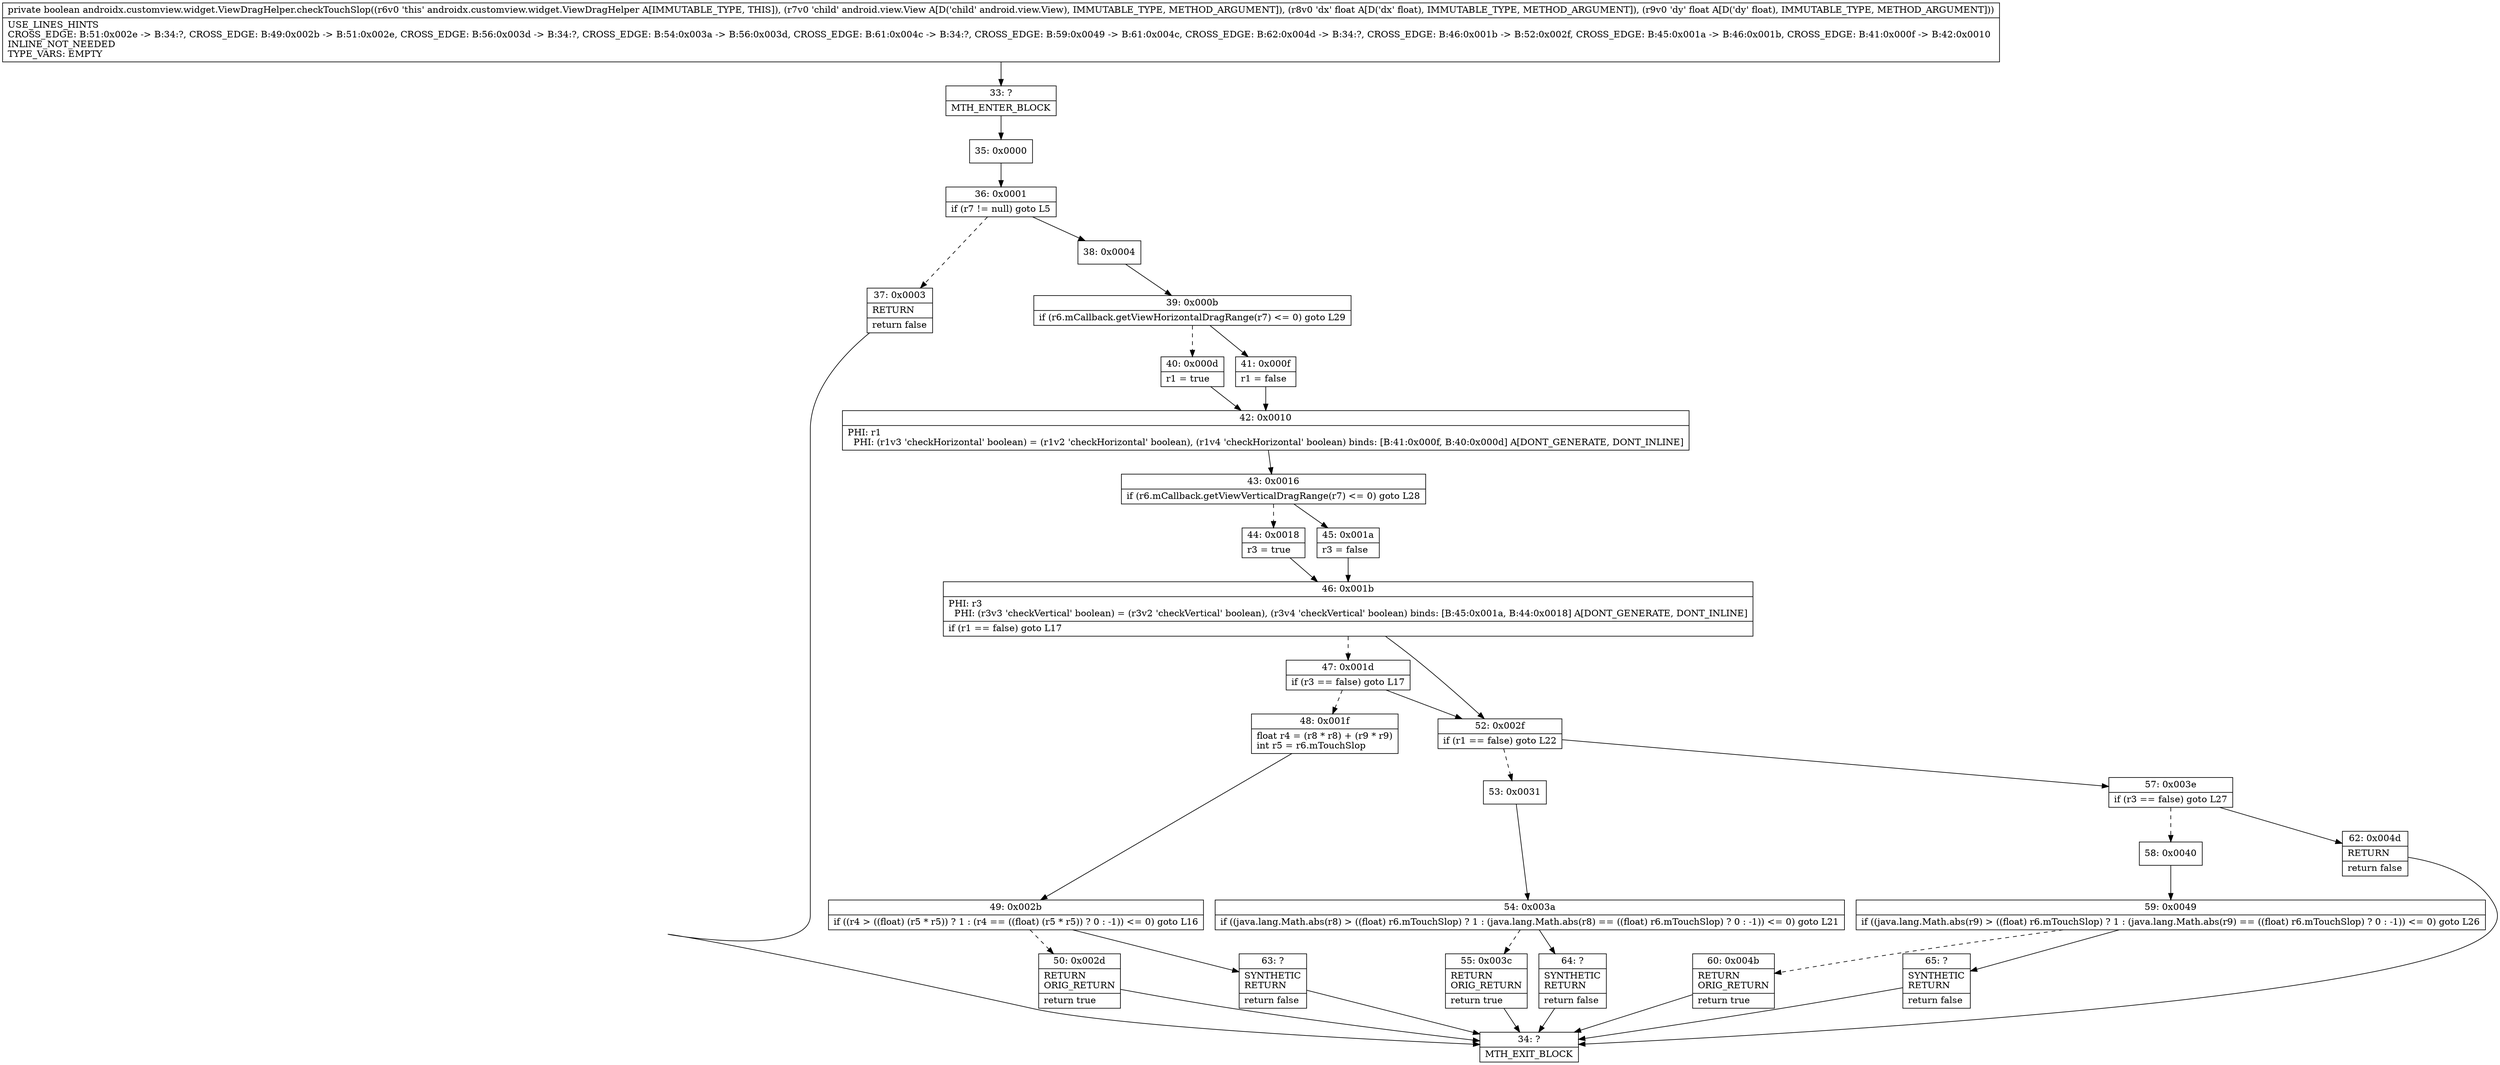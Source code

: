 digraph "CFG forandroidx.customview.widget.ViewDragHelper.checkTouchSlop(Landroid\/view\/View;FF)Z" {
Node_33 [shape=record,label="{33\:\ ?|MTH_ENTER_BLOCK\l}"];
Node_35 [shape=record,label="{35\:\ 0x0000}"];
Node_36 [shape=record,label="{36\:\ 0x0001|if (r7 != null) goto L5\l}"];
Node_37 [shape=record,label="{37\:\ 0x0003|RETURN\l|return false\l}"];
Node_34 [shape=record,label="{34\:\ ?|MTH_EXIT_BLOCK\l}"];
Node_38 [shape=record,label="{38\:\ 0x0004}"];
Node_39 [shape=record,label="{39\:\ 0x000b|if (r6.mCallback.getViewHorizontalDragRange(r7) \<= 0) goto L29\l}"];
Node_40 [shape=record,label="{40\:\ 0x000d|r1 = true\l}"];
Node_42 [shape=record,label="{42\:\ 0x0010|PHI: r1 \l  PHI: (r1v3 'checkHorizontal' boolean) = (r1v2 'checkHorizontal' boolean), (r1v4 'checkHorizontal' boolean) binds: [B:41:0x000f, B:40:0x000d] A[DONT_GENERATE, DONT_INLINE]\l}"];
Node_43 [shape=record,label="{43\:\ 0x0016|if (r6.mCallback.getViewVerticalDragRange(r7) \<= 0) goto L28\l}"];
Node_44 [shape=record,label="{44\:\ 0x0018|r3 = true\l}"];
Node_46 [shape=record,label="{46\:\ 0x001b|PHI: r3 \l  PHI: (r3v3 'checkVertical' boolean) = (r3v2 'checkVertical' boolean), (r3v4 'checkVertical' boolean) binds: [B:45:0x001a, B:44:0x0018] A[DONT_GENERATE, DONT_INLINE]\l|if (r1 == false) goto L17\l}"];
Node_47 [shape=record,label="{47\:\ 0x001d|if (r3 == false) goto L17\l}"];
Node_48 [shape=record,label="{48\:\ 0x001f|float r4 = (r8 * r8) + (r9 * r9)\lint r5 = r6.mTouchSlop\l}"];
Node_49 [shape=record,label="{49\:\ 0x002b|if ((r4 \> ((float) (r5 * r5)) ? 1 : (r4 == ((float) (r5 * r5)) ? 0 : \-1)) \<= 0) goto L16\l}"];
Node_50 [shape=record,label="{50\:\ 0x002d|RETURN\lORIG_RETURN\l|return true\l}"];
Node_63 [shape=record,label="{63\:\ ?|SYNTHETIC\lRETURN\l|return false\l}"];
Node_52 [shape=record,label="{52\:\ 0x002f|if (r1 == false) goto L22\l}"];
Node_53 [shape=record,label="{53\:\ 0x0031}"];
Node_54 [shape=record,label="{54\:\ 0x003a|if ((java.lang.Math.abs(r8) \> ((float) r6.mTouchSlop) ? 1 : (java.lang.Math.abs(r8) == ((float) r6.mTouchSlop) ? 0 : \-1)) \<= 0) goto L21\l}"];
Node_55 [shape=record,label="{55\:\ 0x003c|RETURN\lORIG_RETURN\l|return true\l}"];
Node_64 [shape=record,label="{64\:\ ?|SYNTHETIC\lRETURN\l|return false\l}"];
Node_57 [shape=record,label="{57\:\ 0x003e|if (r3 == false) goto L27\l}"];
Node_58 [shape=record,label="{58\:\ 0x0040}"];
Node_59 [shape=record,label="{59\:\ 0x0049|if ((java.lang.Math.abs(r9) \> ((float) r6.mTouchSlop) ? 1 : (java.lang.Math.abs(r9) == ((float) r6.mTouchSlop) ? 0 : \-1)) \<= 0) goto L26\l}"];
Node_60 [shape=record,label="{60\:\ 0x004b|RETURN\lORIG_RETURN\l|return true\l}"];
Node_65 [shape=record,label="{65\:\ ?|SYNTHETIC\lRETURN\l|return false\l}"];
Node_62 [shape=record,label="{62\:\ 0x004d|RETURN\l|return false\l}"];
Node_45 [shape=record,label="{45\:\ 0x001a|r3 = false\l}"];
Node_41 [shape=record,label="{41\:\ 0x000f|r1 = false\l}"];
MethodNode[shape=record,label="{private boolean androidx.customview.widget.ViewDragHelper.checkTouchSlop((r6v0 'this' androidx.customview.widget.ViewDragHelper A[IMMUTABLE_TYPE, THIS]), (r7v0 'child' android.view.View A[D('child' android.view.View), IMMUTABLE_TYPE, METHOD_ARGUMENT]), (r8v0 'dx' float A[D('dx' float), IMMUTABLE_TYPE, METHOD_ARGUMENT]), (r9v0 'dy' float A[D('dy' float), IMMUTABLE_TYPE, METHOD_ARGUMENT]))  | USE_LINES_HINTS\lCROSS_EDGE: B:51:0x002e \-\> B:34:?, CROSS_EDGE: B:49:0x002b \-\> B:51:0x002e, CROSS_EDGE: B:56:0x003d \-\> B:34:?, CROSS_EDGE: B:54:0x003a \-\> B:56:0x003d, CROSS_EDGE: B:61:0x004c \-\> B:34:?, CROSS_EDGE: B:59:0x0049 \-\> B:61:0x004c, CROSS_EDGE: B:62:0x004d \-\> B:34:?, CROSS_EDGE: B:46:0x001b \-\> B:52:0x002f, CROSS_EDGE: B:45:0x001a \-\> B:46:0x001b, CROSS_EDGE: B:41:0x000f \-\> B:42:0x0010\lINLINE_NOT_NEEDED\lTYPE_VARS: EMPTY\l}"];
MethodNode -> Node_33;Node_33 -> Node_35;
Node_35 -> Node_36;
Node_36 -> Node_37[style=dashed];
Node_36 -> Node_38;
Node_37 -> Node_34;
Node_38 -> Node_39;
Node_39 -> Node_40[style=dashed];
Node_39 -> Node_41;
Node_40 -> Node_42;
Node_42 -> Node_43;
Node_43 -> Node_44[style=dashed];
Node_43 -> Node_45;
Node_44 -> Node_46;
Node_46 -> Node_47[style=dashed];
Node_46 -> Node_52;
Node_47 -> Node_48[style=dashed];
Node_47 -> Node_52;
Node_48 -> Node_49;
Node_49 -> Node_50[style=dashed];
Node_49 -> Node_63;
Node_50 -> Node_34;
Node_63 -> Node_34;
Node_52 -> Node_53[style=dashed];
Node_52 -> Node_57;
Node_53 -> Node_54;
Node_54 -> Node_55[style=dashed];
Node_54 -> Node_64;
Node_55 -> Node_34;
Node_64 -> Node_34;
Node_57 -> Node_58[style=dashed];
Node_57 -> Node_62;
Node_58 -> Node_59;
Node_59 -> Node_60[style=dashed];
Node_59 -> Node_65;
Node_60 -> Node_34;
Node_65 -> Node_34;
Node_62 -> Node_34;
Node_45 -> Node_46;
Node_41 -> Node_42;
}

